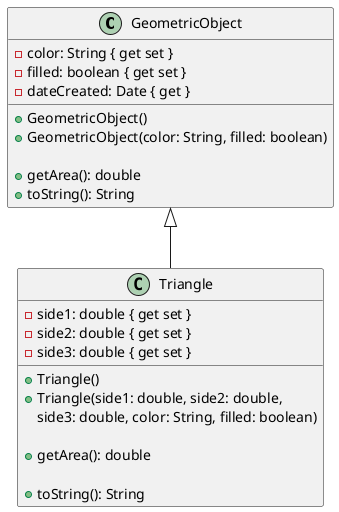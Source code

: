 @startuml
class GeometricObject {
    - color: String { get set }
    - filled: boolean { get set }
    - dateCreated: Date { get }

    + GeometricObject()
    + GeometricObject(color: String, filled: boolean)

    + getArea(): double
    + toString(): String
}

class Triangle extends GeometricObject {
    - side1: double { get set }
    - side2: double { get set }
    - side3: double { get set }

    + Triangle()
    + Triangle(side1: double, side2: double, 
        side3: double, color: String, filled: boolean)

    + getArea(): double

    + toString(): String
}
@enduml